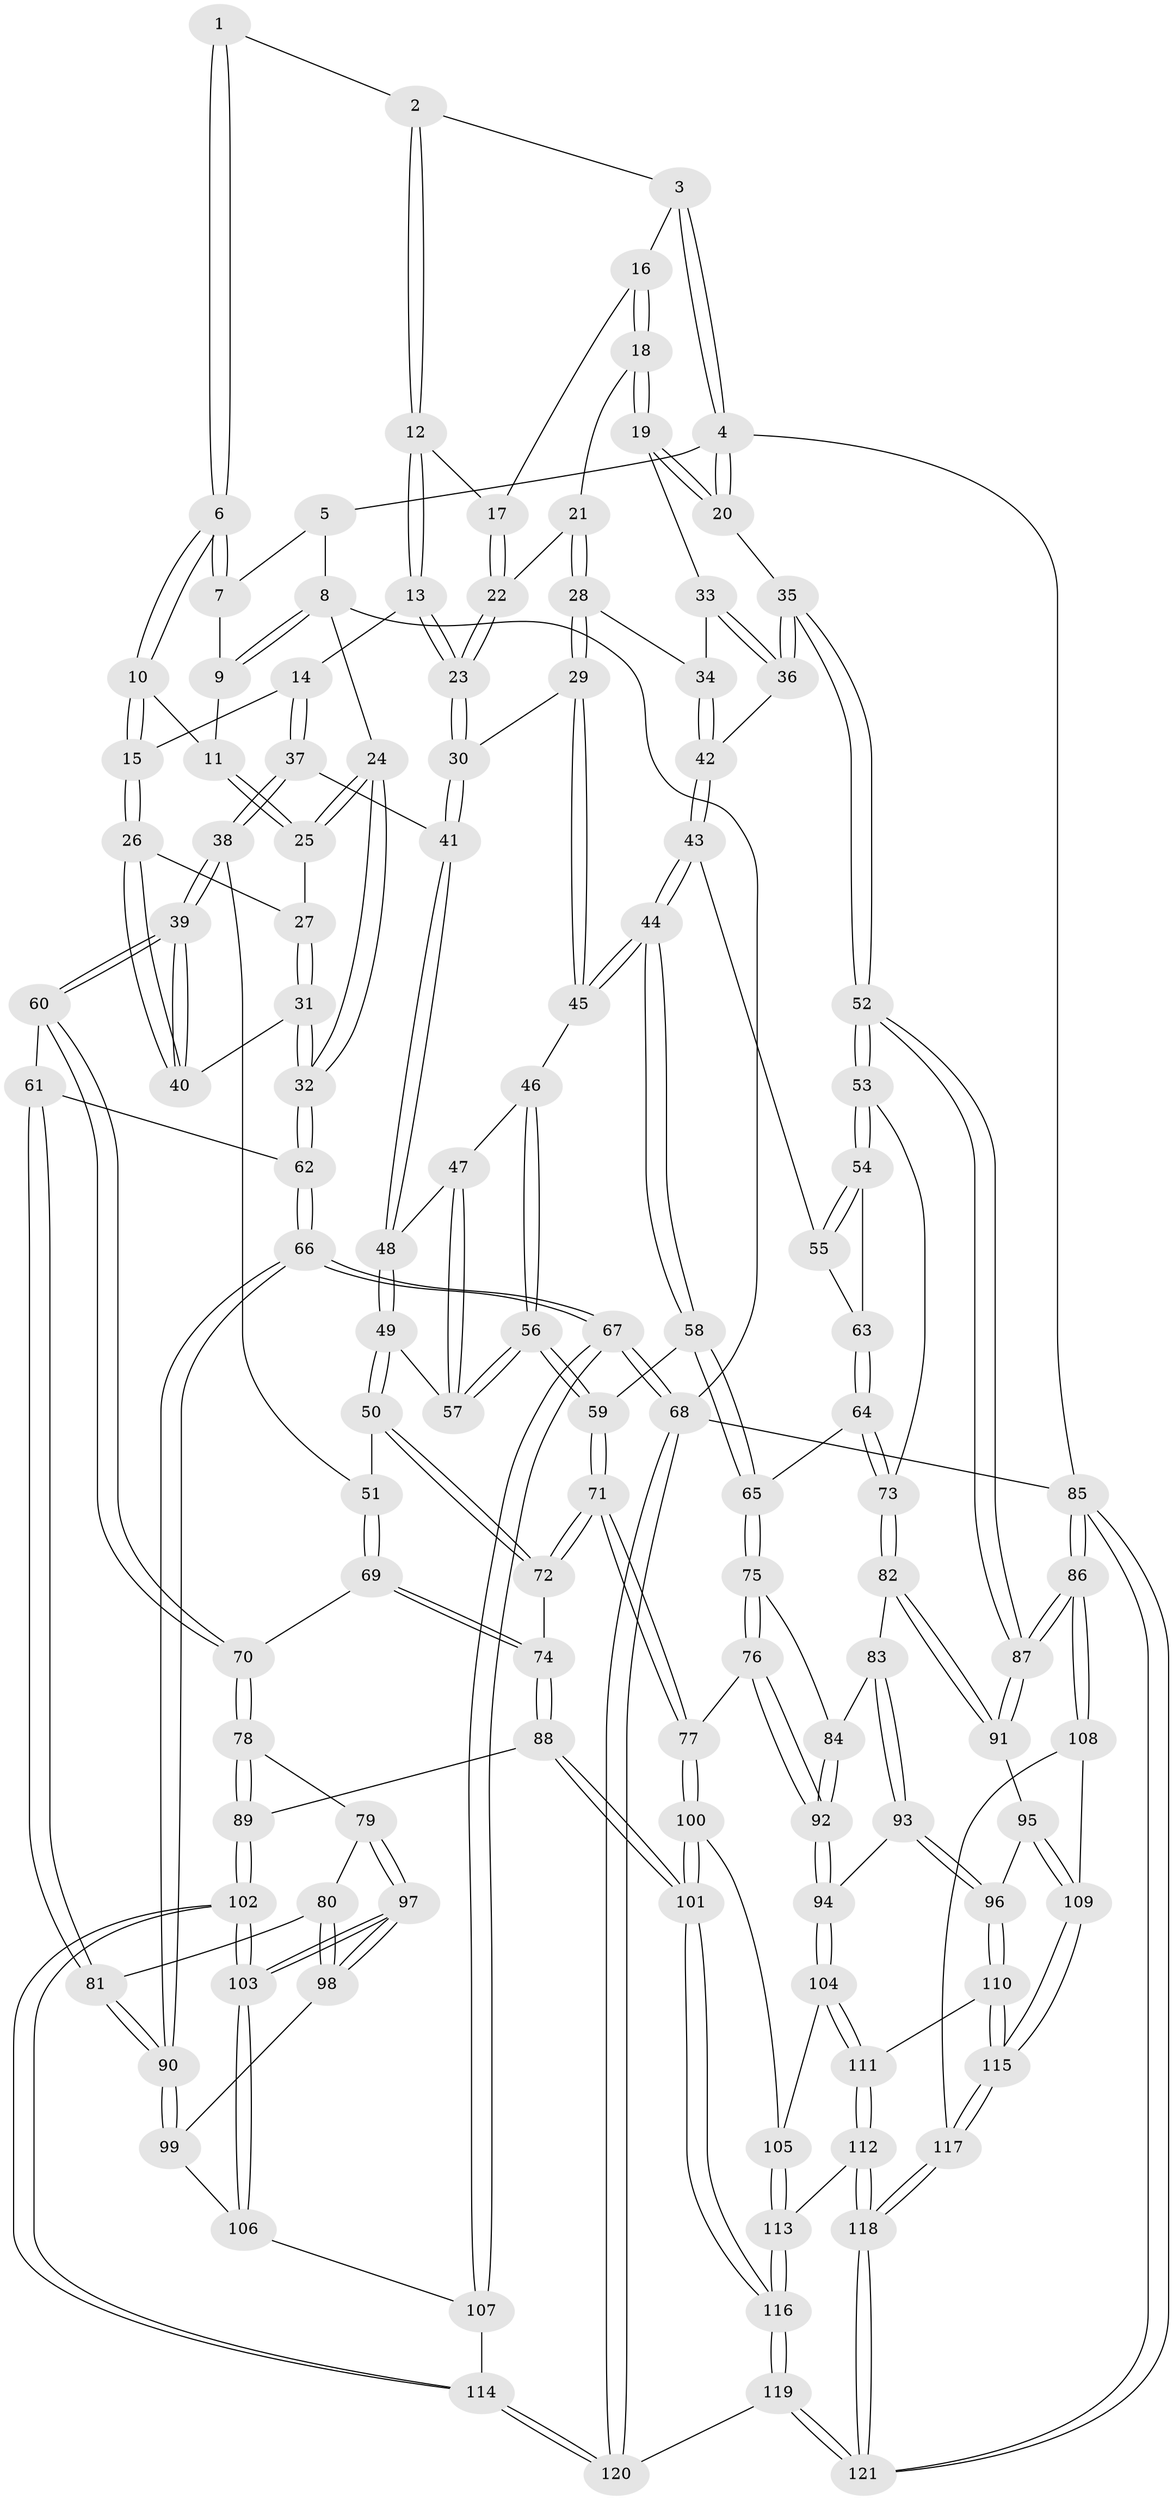 // Generated by graph-tools (version 1.1) at 2025/03/03/09/25 03:03:21]
// undirected, 121 vertices, 299 edges
graph export_dot {
graph [start="1"]
  node [color=gray90,style=filled];
  1 [pos="+0.34380137811048533+0"];
  2 [pos="+0.5230850666397335+0"];
  3 [pos="+0.7535627190154637+0"];
  4 [pos="+1+0"];
  5 [pos="+0.17931380251796006+0"];
  6 [pos="+0.25046315867223407+0.1217425872004592"];
  7 [pos="+0.09495249766322451+0.06133213664926645"];
  8 [pos="+0+0"];
  9 [pos="+0.09183466201531186+0.06539214825293074"];
  10 [pos="+0.24769590802157332+0.18280273065260674"];
  11 [pos="+0.07010791964221831+0.1730630060912272"];
  12 [pos="+0.5393228189223522+0.051091531955775045"];
  13 [pos="+0.5351329598310641+0.06905948049572017"];
  14 [pos="+0.34619689916687363+0.2550438570058387"];
  15 [pos="+0.28102111817572367+0.24314942046329174"];
  16 [pos="+0.7741001838135733+0.13166817844854636"];
  17 [pos="+0.6017322095525298+0.08437216322563267"];
  18 [pos="+0.8394586253653132+0.21334859881193327"];
  19 [pos="+0.8431074486368312+0.21377901284693693"];
  20 [pos="+1+0.11259785022950047"];
  21 [pos="+0.7864375265038756+0.232082787865802"];
  22 [pos="+0.7550304381570462+0.23646400931246078"];
  23 [pos="+0.6007322199499032+0.31187573413340675"];
  24 [pos="+0+0.21135209455552462"];
  25 [pos="+0.026622252920900015+0.2046526805019052"];
  26 [pos="+0.23172053060231204+0.30273455821117534"];
  27 [pos="+0.07544672678033963+0.2710981247686235"];
  28 [pos="+0.7481113715170804+0.3666416610333926"];
  29 [pos="+0.6235042255684036+0.3715086115481025"];
  30 [pos="+0.5918322235115612+0.3401503307391967"];
  31 [pos="+0.07535362002629828+0.4161677921734052"];
  32 [pos="+0+0.5091478547097807"];
  33 [pos="+0.8305325752054628+0.2986105720656194"];
  34 [pos="+0.7942934008250918+0.3928652707494791"];
  35 [pos="+1+0.4294661520082092"];
  36 [pos="+0.8858067301097282+0.430854499233608"];
  37 [pos="+0.45087604615573196+0.385758745591394"];
  38 [pos="+0.38039551257983095+0.46497737921410787"];
  39 [pos="+0.2384412250477681+0.5011250144932401"];
  40 [pos="+0.19046832941768865+0.42717079121014295"];
  41 [pos="+0.4807396107446305+0.3869193280644716"];
  42 [pos="+0.8157064404088786+0.4440620153571407"];
  43 [pos="+0.7801806924996799+0.4888793325732234"];
  44 [pos="+0.7245302313094752+0.5028836357339594"];
  45 [pos="+0.6641603271104028+0.4537044005052859"];
  46 [pos="+0.6407640189654119+0.4773306441729566"];
  47 [pos="+0.5966036438023051+0.5075571436366806"];
  48 [pos="+0.5180594052085937+0.4875023246039124"];
  49 [pos="+0.5246181246434801+0.5792510527059992"];
  50 [pos="+0.4719310661738627+0.6127230046426474"];
  51 [pos="+0.42123303337202606+0.5704934616912356"];
  52 [pos="+1+0.5365269455355177"];
  53 [pos="+1+0.597624003107007"];
  54 [pos="+0.9293773656517108+0.5834460948146383"];
  55 [pos="+0.7808414630790631+0.48967445905587165"];
  56 [pos="+0.6004814065850508+0.6016658569165981"];
  57 [pos="+0.5740095043085081+0.5879438852443469"];
  58 [pos="+0.6897212669354492+0.625046458728014"];
  59 [pos="+0.625806376960522+0.6204437340509135"];
  60 [pos="+0.21713814992793157+0.6032197288909619"];
  61 [pos="+0.18787092524087112+0.613744744599335"];
  62 [pos="+0+0.5236365242456918"];
  63 [pos="+0.8214682788787296+0.6021083359130392"];
  64 [pos="+0.7840858379432976+0.6466952661496693"];
  65 [pos="+0.7112499356641656+0.6534448498442748"];
  66 [pos="+0+0.7689076082860548"];
  67 [pos="+0+1"];
  68 [pos="+0+1"];
  69 [pos="+0.2738450225894088+0.652192282729755"];
  70 [pos="+0.26370960139587096+0.6500752475634572"];
  71 [pos="+0.5219588417433687+0.7659972553176841"];
  72 [pos="+0.45248546293983344+0.7334276043720964"];
  73 [pos="+0.8886395287471356+0.7197456752135959"];
  74 [pos="+0.4373780144266213+0.737581385911592"];
  75 [pos="+0.7112049620393596+0.6543873482974506"];
  76 [pos="+0.6213883115255565+0.774536700222399"];
  77 [pos="+0.5304297534612895+0.7752336490099169"];
  78 [pos="+0.24341169388970008+0.800459288509677"];
  79 [pos="+0.14833663972165037+0.7840280640533406"];
  80 [pos="+0.10205105403179889+0.7662300855916928"];
  81 [pos="+0.08652576839450554+0.7541232726771882"];
  82 [pos="+0.8787437452341083+0.7528882224490475"];
  83 [pos="+0.8171871161057885+0.7723301328797386"];
  84 [pos="+0.7585712116490522+0.7728270704723268"];
  85 [pos="+1+1"];
  86 [pos="+1+1"];
  87 [pos="+1+0.7652403287012779"];
  88 [pos="+0.3630567402060665+0.838048237535435"];
  89 [pos="+0.28425272337350543+0.8814965480847053"];
  90 [pos="+0+0.7785921848213007"];
  91 [pos="+0.9071386929225193+0.8080218103526138"];
  92 [pos="+0.7097384558288611+0.8396079195879915"];
  93 [pos="+0.8147723989029304+0.8762347012250383"];
  94 [pos="+0.7099351584200475+0.8423799449137945"];
  95 [pos="+0.9067599317088796+0.8518366646964781"];
  96 [pos="+0.8390840244688664+0.8978426657272799"];
  97 [pos="+0.16726664921244466+0.9012338511796327"];
  98 [pos="+0.1288344428107182+0.8695162771408999"];
  99 [pos="+0.06248543960662174+0.8749191994841643"];
  100 [pos="+0.5395098090396295+0.8853081723305636"];
  101 [pos="+0.5243031926682863+0.9658405824569071"];
  102 [pos="+0.24614039723487088+0.9894327363936112"];
  103 [pos="+0.2265529006687748+0.9690274417637507"];
  104 [pos="+0.7085796695551122+0.846121987346533"];
  105 [pos="+0.6930665313695622+0.8575876559080374"];
  106 [pos="+0.06467642092332516+0.8798118336272863"];
  107 [pos="+0.07466489472447697+0.9192826545383873"];
  108 [pos="+1+0.942350456909897"];
  109 [pos="+0.9709856226645524+0.9104964223227225"];
  110 [pos="+0.8366437344345008+0.9098360220613139"];
  111 [pos="+0.7337325086714376+0.9285567682643477"];
  112 [pos="+0.7289068060719861+0.9706122273381812"];
  113 [pos="+0.6288182192909526+0.9543289553902734"];
  114 [pos="+0.24449660225263656+1"];
  115 [pos="+0.8486571808803789+1"];
  116 [pos="+0.5276197964305408+0.995580346635324"];
  117 [pos="+0.8485407823915434+1"];
  118 [pos="+0.8127064305724996+1"];
  119 [pos="+0.45730913280575824+1"];
  120 [pos="+0.2636040921339053+1"];
  121 [pos="+0.8220388745249004+1"];
  1 -- 2;
  1 -- 6;
  1 -- 6;
  2 -- 3;
  2 -- 12;
  2 -- 12;
  3 -- 4;
  3 -- 4;
  3 -- 16;
  4 -- 5;
  4 -- 20;
  4 -- 20;
  4 -- 85;
  5 -- 7;
  5 -- 8;
  6 -- 7;
  6 -- 7;
  6 -- 10;
  6 -- 10;
  7 -- 9;
  8 -- 9;
  8 -- 9;
  8 -- 24;
  8 -- 68;
  9 -- 11;
  10 -- 11;
  10 -- 15;
  10 -- 15;
  11 -- 25;
  11 -- 25;
  12 -- 13;
  12 -- 13;
  12 -- 17;
  13 -- 14;
  13 -- 23;
  13 -- 23;
  14 -- 15;
  14 -- 37;
  14 -- 37;
  15 -- 26;
  15 -- 26;
  16 -- 17;
  16 -- 18;
  16 -- 18;
  17 -- 22;
  17 -- 22;
  18 -- 19;
  18 -- 19;
  18 -- 21;
  19 -- 20;
  19 -- 20;
  19 -- 33;
  20 -- 35;
  21 -- 22;
  21 -- 28;
  21 -- 28;
  22 -- 23;
  22 -- 23;
  23 -- 30;
  23 -- 30;
  24 -- 25;
  24 -- 25;
  24 -- 32;
  24 -- 32;
  25 -- 27;
  26 -- 27;
  26 -- 40;
  26 -- 40;
  27 -- 31;
  27 -- 31;
  28 -- 29;
  28 -- 29;
  28 -- 34;
  29 -- 30;
  29 -- 45;
  29 -- 45;
  30 -- 41;
  30 -- 41;
  31 -- 32;
  31 -- 32;
  31 -- 40;
  32 -- 62;
  32 -- 62;
  33 -- 34;
  33 -- 36;
  33 -- 36;
  34 -- 42;
  34 -- 42;
  35 -- 36;
  35 -- 36;
  35 -- 52;
  35 -- 52;
  36 -- 42;
  37 -- 38;
  37 -- 38;
  37 -- 41;
  38 -- 39;
  38 -- 39;
  38 -- 51;
  39 -- 40;
  39 -- 40;
  39 -- 60;
  39 -- 60;
  41 -- 48;
  41 -- 48;
  42 -- 43;
  42 -- 43;
  43 -- 44;
  43 -- 44;
  43 -- 55;
  44 -- 45;
  44 -- 45;
  44 -- 58;
  44 -- 58;
  45 -- 46;
  46 -- 47;
  46 -- 56;
  46 -- 56;
  47 -- 48;
  47 -- 57;
  47 -- 57;
  48 -- 49;
  48 -- 49;
  49 -- 50;
  49 -- 50;
  49 -- 57;
  50 -- 51;
  50 -- 72;
  50 -- 72;
  51 -- 69;
  51 -- 69;
  52 -- 53;
  52 -- 53;
  52 -- 87;
  52 -- 87;
  53 -- 54;
  53 -- 54;
  53 -- 73;
  54 -- 55;
  54 -- 55;
  54 -- 63;
  55 -- 63;
  56 -- 57;
  56 -- 57;
  56 -- 59;
  56 -- 59;
  58 -- 59;
  58 -- 65;
  58 -- 65;
  59 -- 71;
  59 -- 71;
  60 -- 61;
  60 -- 70;
  60 -- 70;
  61 -- 62;
  61 -- 81;
  61 -- 81;
  62 -- 66;
  62 -- 66;
  63 -- 64;
  63 -- 64;
  64 -- 65;
  64 -- 73;
  64 -- 73;
  65 -- 75;
  65 -- 75;
  66 -- 67;
  66 -- 67;
  66 -- 90;
  66 -- 90;
  67 -- 68;
  67 -- 68;
  67 -- 107;
  67 -- 107;
  68 -- 120;
  68 -- 120;
  68 -- 85;
  69 -- 70;
  69 -- 74;
  69 -- 74;
  70 -- 78;
  70 -- 78;
  71 -- 72;
  71 -- 72;
  71 -- 77;
  71 -- 77;
  72 -- 74;
  73 -- 82;
  73 -- 82;
  74 -- 88;
  74 -- 88;
  75 -- 76;
  75 -- 76;
  75 -- 84;
  76 -- 77;
  76 -- 92;
  76 -- 92;
  77 -- 100;
  77 -- 100;
  78 -- 79;
  78 -- 89;
  78 -- 89;
  79 -- 80;
  79 -- 97;
  79 -- 97;
  80 -- 81;
  80 -- 98;
  80 -- 98;
  81 -- 90;
  81 -- 90;
  82 -- 83;
  82 -- 91;
  82 -- 91;
  83 -- 84;
  83 -- 93;
  83 -- 93;
  84 -- 92;
  84 -- 92;
  85 -- 86;
  85 -- 86;
  85 -- 121;
  85 -- 121;
  86 -- 87;
  86 -- 87;
  86 -- 108;
  86 -- 108;
  87 -- 91;
  87 -- 91;
  88 -- 89;
  88 -- 101;
  88 -- 101;
  89 -- 102;
  89 -- 102;
  90 -- 99;
  90 -- 99;
  91 -- 95;
  92 -- 94;
  92 -- 94;
  93 -- 94;
  93 -- 96;
  93 -- 96;
  94 -- 104;
  94 -- 104;
  95 -- 96;
  95 -- 109;
  95 -- 109;
  96 -- 110;
  96 -- 110;
  97 -- 98;
  97 -- 98;
  97 -- 103;
  97 -- 103;
  98 -- 99;
  99 -- 106;
  100 -- 101;
  100 -- 101;
  100 -- 105;
  101 -- 116;
  101 -- 116;
  102 -- 103;
  102 -- 103;
  102 -- 114;
  102 -- 114;
  103 -- 106;
  103 -- 106;
  104 -- 105;
  104 -- 111;
  104 -- 111;
  105 -- 113;
  105 -- 113;
  106 -- 107;
  107 -- 114;
  108 -- 109;
  108 -- 117;
  109 -- 115;
  109 -- 115;
  110 -- 111;
  110 -- 115;
  110 -- 115;
  111 -- 112;
  111 -- 112;
  112 -- 113;
  112 -- 118;
  112 -- 118;
  113 -- 116;
  113 -- 116;
  114 -- 120;
  114 -- 120;
  115 -- 117;
  115 -- 117;
  116 -- 119;
  116 -- 119;
  117 -- 118;
  117 -- 118;
  118 -- 121;
  118 -- 121;
  119 -- 120;
  119 -- 121;
  119 -- 121;
}
